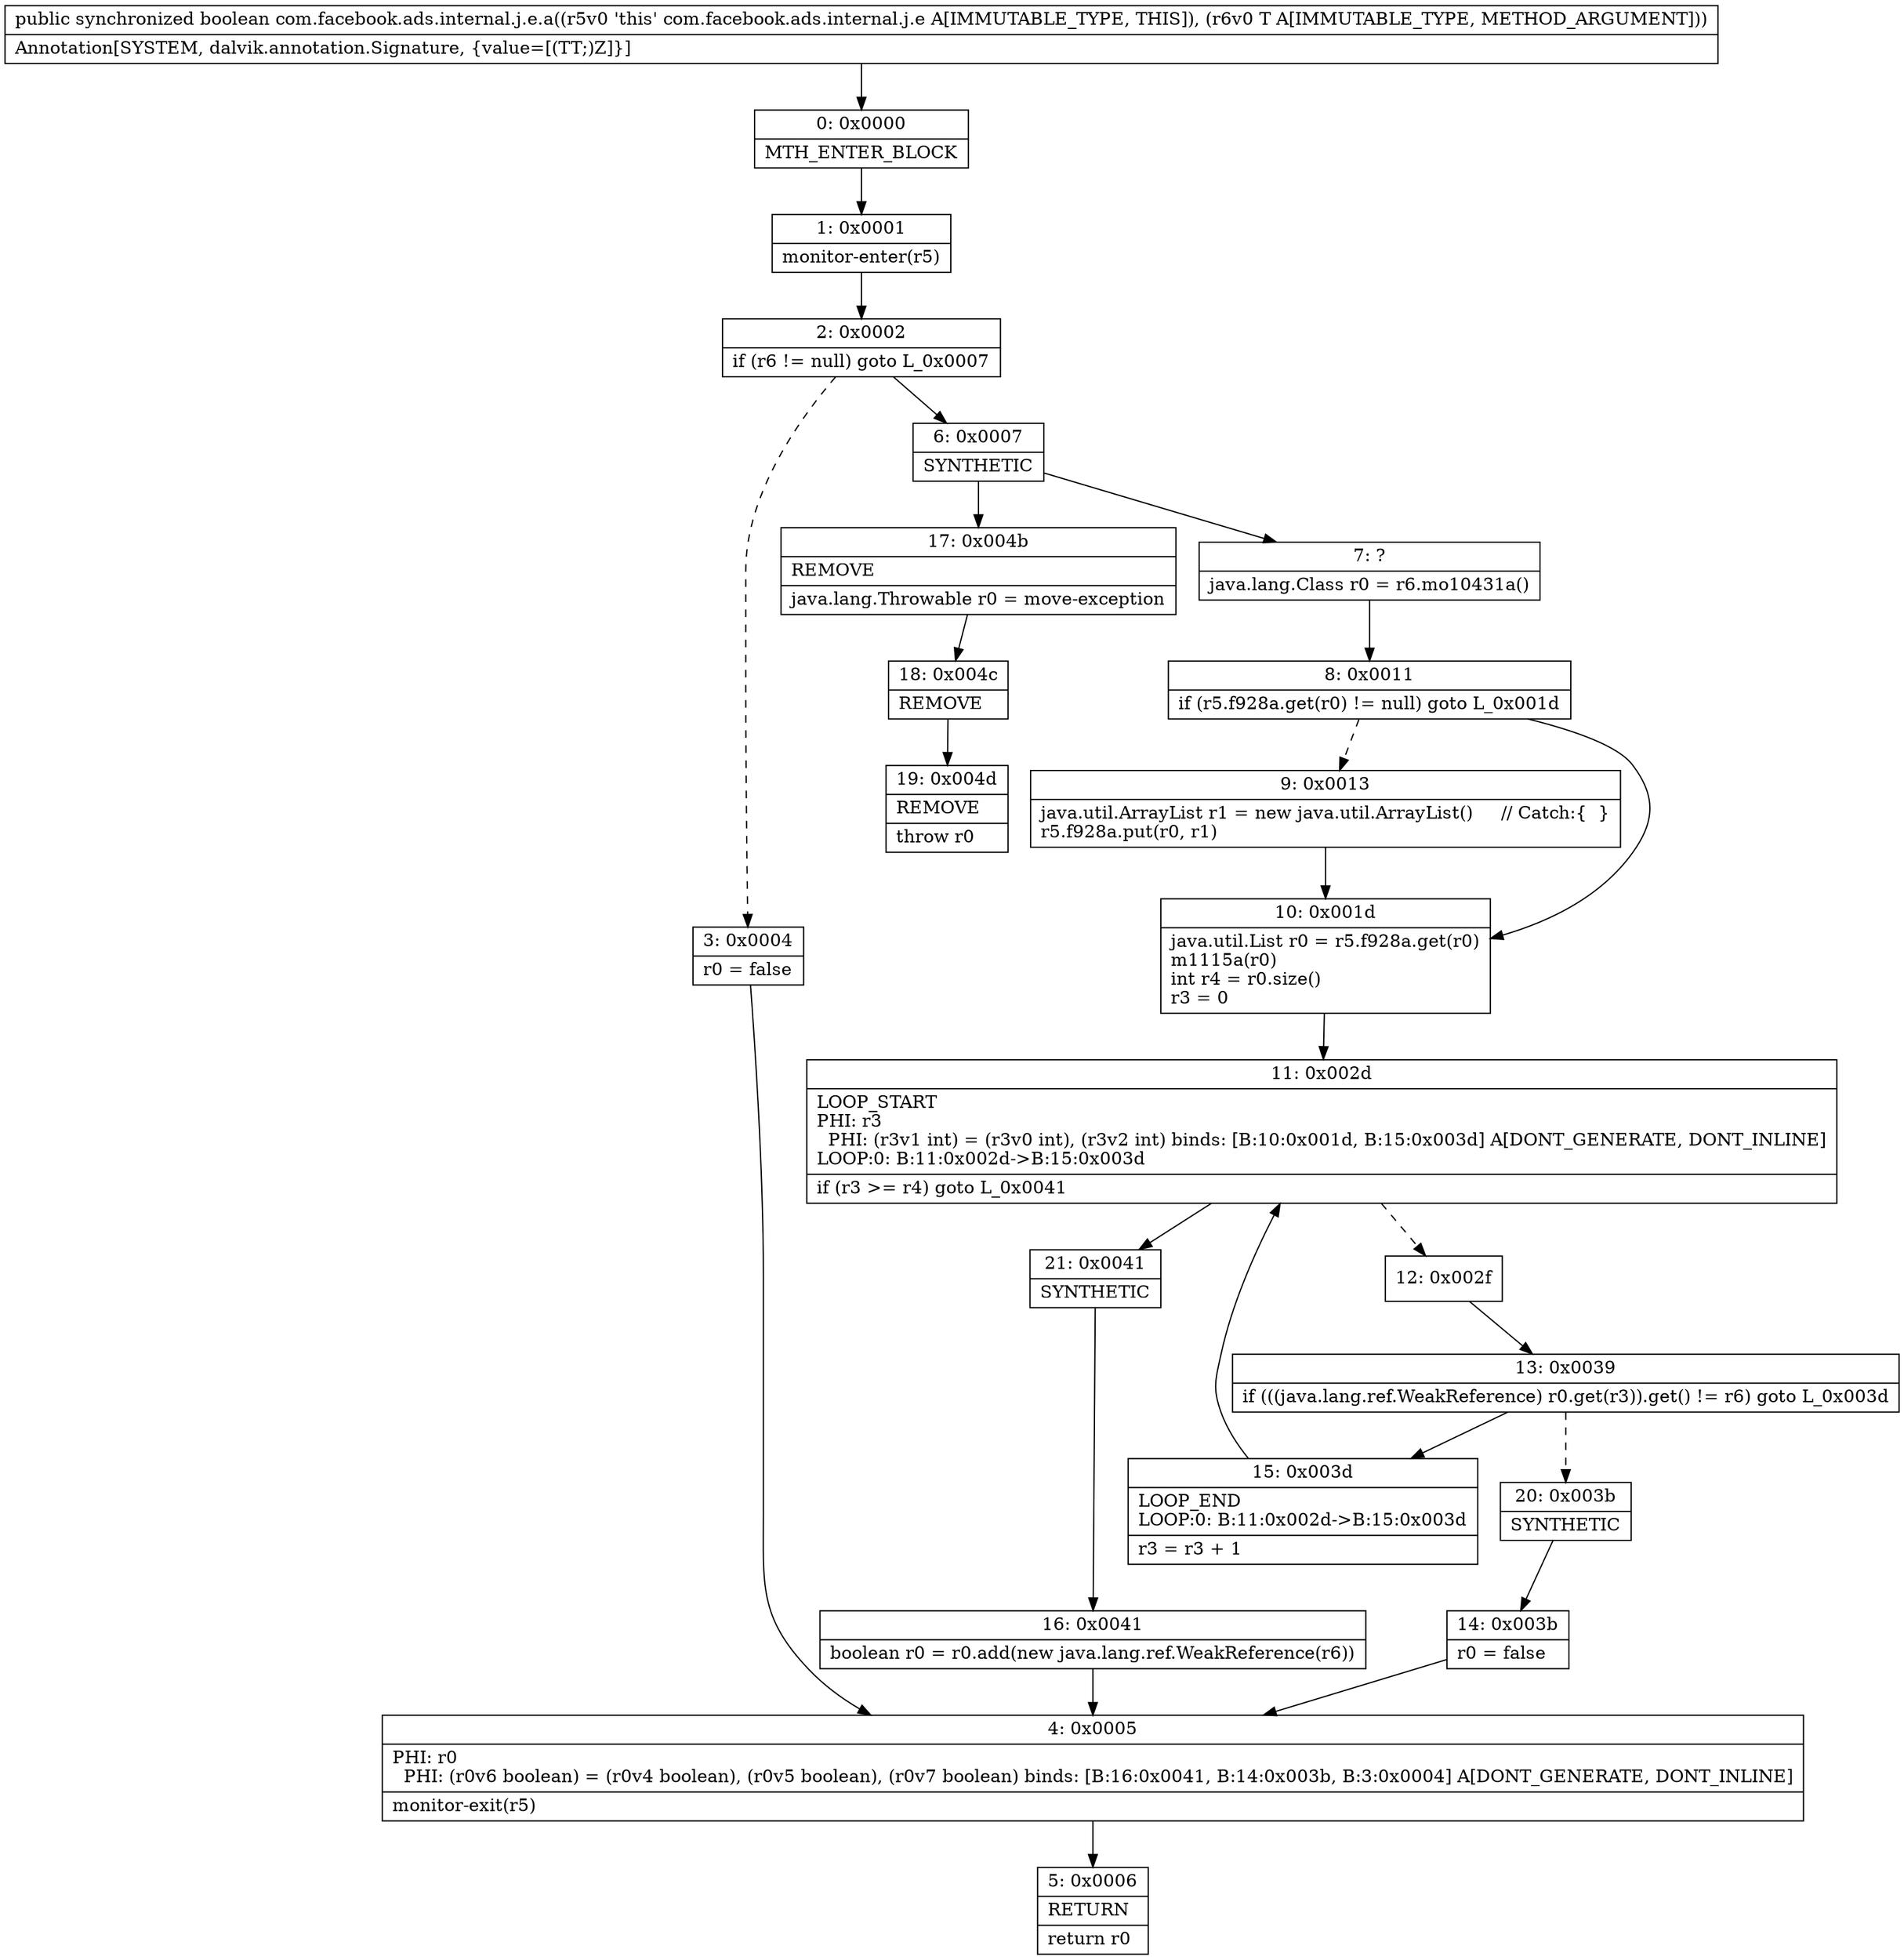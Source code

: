 digraph "CFG forcom.facebook.ads.internal.j.e.a(Lcom\/facebook\/ads\/internal\/j\/f;)Z" {
Node_0 [shape=record,label="{0\:\ 0x0000|MTH_ENTER_BLOCK\l}"];
Node_1 [shape=record,label="{1\:\ 0x0001|monitor\-enter(r5)\l}"];
Node_2 [shape=record,label="{2\:\ 0x0002|if (r6 != null) goto L_0x0007\l}"];
Node_3 [shape=record,label="{3\:\ 0x0004|r0 = false\l}"];
Node_4 [shape=record,label="{4\:\ 0x0005|PHI: r0 \l  PHI: (r0v6 boolean) = (r0v4 boolean), (r0v5 boolean), (r0v7 boolean) binds: [B:16:0x0041, B:14:0x003b, B:3:0x0004] A[DONT_GENERATE, DONT_INLINE]\l|monitor\-exit(r5)\l}"];
Node_5 [shape=record,label="{5\:\ 0x0006|RETURN\l|return r0\l}"];
Node_6 [shape=record,label="{6\:\ 0x0007|SYNTHETIC\l}"];
Node_7 [shape=record,label="{7\:\ ?|java.lang.Class r0 = r6.mo10431a()\l}"];
Node_8 [shape=record,label="{8\:\ 0x0011|if (r5.f928a.get(r0) != null) goto L_0x001d\l}"];
Node_9 [shape=record,label="{9\:\ 0x0013|java.util.ArrayList r1 = new java.util.ArrayList()     \/\/ Catch:\{  \}\lr5.f928a.put(r0, r1)\l}"];
Node_10 [shape=record,label="{10\:\ 0x001d|java.util.List r0 = r5.f928a.get(r0)\lm1115a(r0)\lint r4 = r0.size()\lr3 = 0\l}"];
Node_11 [shape=record,label="{11\:\ 0x002d|LOOP_START\lPHI: r3 \l  PHI: (r3v1 int) = (r3v0 int), (r3v2 int) binds: [B:10:0x001d, B:15:0x003d] A[DONT_GENERATE, DONT_INLINE]\lLOOP:0: B:11:0x002d\-\>B:15:0x003d\l|if (r3 \>= r4) goto L_0x0041\l}"];
Node_12 [shape=record,label="{12\:\ 0x002f}"];
Node_13 [shape=record,label="{13\:\ 0x0039|if (((java.lang.ref.WeakReference) r0.get(r3)).get() != r6) goto L_0x003d\l}"];
Node_14 [shape=record,label="{14\:\ 0x003b|r0 = false\l}"];
Node_15 [shape=record,label="{15\:\ 0x003d|LOOP_END\lLOOP:0: B:11:0x002d\-\>B:15:0x003d\l|r3 = r3 + 1\l}"];
Node_16 [shape=record,label="{16\:\ 0x0041|boolean r0 = r0.add(new java.lang.ref.WeakReference(r6))\l}"];
Node_17 [shape=record,label="{17\:\ 0x004b|REMOVE\l|java.lang.Throwable r0 = move\-exception\l}"];
Node_18 [shape=record,label="{18\:\ 0x004c|REMOVE\l}"];
Node_19 [shape=record,label="{19\:\ 0x004d|REMOVE\l|throw r0\l}"];
Node_20 [shape=record,label="{20\:\ 0x003b|SYNTHETIC\l}"];
Node_21 [shape=record,label="{21\:\ 0x0041|SYNTHETIC\l}"];
MethodNode[shape=record,label="{public synchronized boolean com.facebook.ads.internal.j.e.a((r5v0 'this' com.facebook.ads.internal.j.e A[IMMUTABLE_TYPE, THIS]), (r6v0 T A[IMMUTABLE_TYPE, METHOD_ARGUMENT]))  | Annotation[SYSTEM, dalvik.annotation.Signature, \{value=[(TT;)Z]\}]\l}"];
MethodNode -> Node_0;
Node_0 -> Node_1;
Node_1 -> Node_2;
Node_2 -> Node_3[style=dashed];
Node_2 -> Node_6;
Node_3 -> Node_4;
Node_4 -> Node_5;
Node_6 -> Node_7;
Node_6 -> Node_17;
Node_7 -> Node_8;
Node_8 -> Node_9[style=dashed];
Node_8 -> Node_10;
Node_9 -> Node_10;
Node_10 -> Node_11;
Node_11 -> Node_12[style=dashed];
Node_11 -> Node_21;
Node_12 -> Node_13;
Node_13 -> Node_15;
Node_13 -> Node_20[style=dashed];
Node_14 -> Node_4;
Node_15 -> Node_11;
Node_16 -> Node_4;
Node_17 -> Node_18;
Node_18 -> Node_19;
Node_20 -> Node_14;
Node_21 -> Node_16;
}

